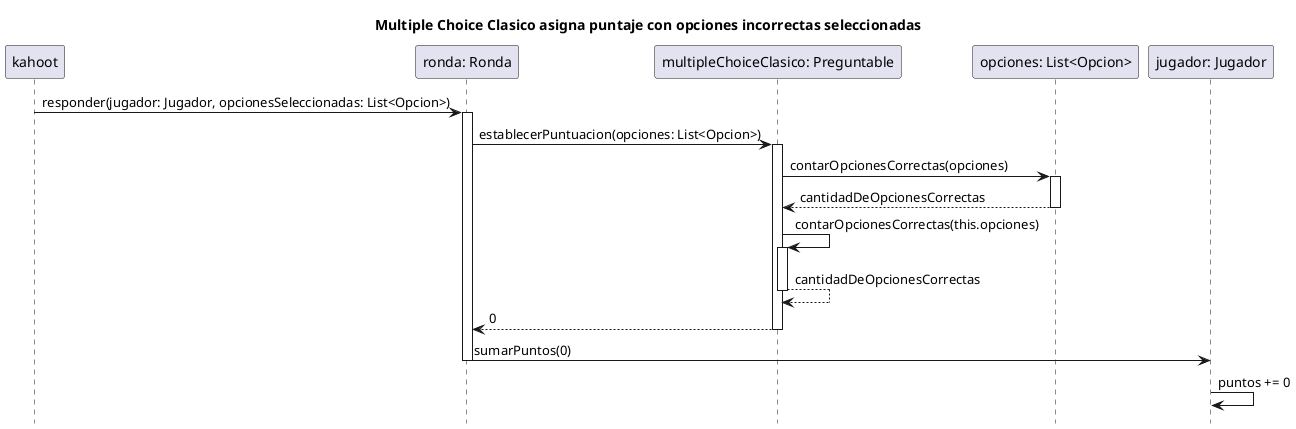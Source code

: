 @startuml
title Multiple Choice Clasico asigna puntaje con opciones incorrectas seleccionadas
hide footbox

    kahoot-> "ronda: Ronda" as ronda : responder(jugador: Jugador, opcionesSeleccionadas: List<Opcion>)
    activate ronda
    ronda-> "multipleChoiceClasico: Preguntable" as MCclasico: establecerPuntuacion(opciones: List<Opcion>)
    activate MCclasico
    MCclasico-> "opciones: List<Opcion>" as listaOpciones : contarOpcionesCorrectas(opciones)
    activate listaOpciones
    MCclasico <-- listaOpciones : cantidadDeOpcionesCorrectas
    deactivate listaOpciones
    MCclasico->MCclasico : contarOpcionesCorrectas(this.opciones)
    activate MCclasico
    MCclasico-->MCclasico : cantidadDeOpcionesCorrectas
    deactivate MCclasico
    ronda <-- MCclasico: 0
    deactivate MCclasico
    ronda-> "jugador: Jugador" as jugador : sumarPuntos(0)
    deactivate ronda
    jugador-> jugador: puntos += 0
@enduml

